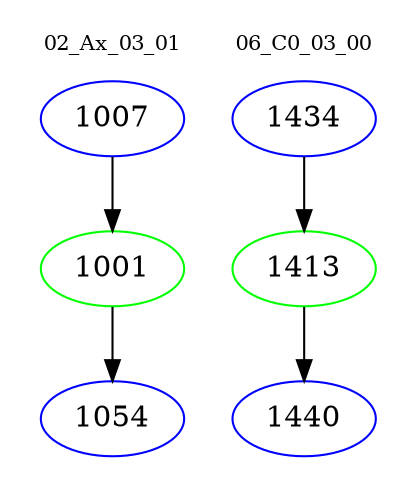 digraph{
subgraph cluster_0 {
color = white
label = "02_Ax_03_01";
fontsize=10;
T0_1007 [label="1007", color="blue"]
T0_1007 -> T0_1001 [color="black"]
T0_1001 [label="1001", color="green"]
T0_1001 -> T0_1054 [color="black"]
T0_1054 [label="1054", color="blue"]
}
subgraph cluster_1 {
color = white
label = "06_C0_03_00";
fontsize=10;
T1_1434 [label="1434", color="blue"]
T1_1434 -> T1_1413 [color="black"]
T1_1413 [label="1413", color="green"]
T1_1413 -> T1_1440 [color="black"]
T1_1440 [label="1440", color="blue"]
}
}

